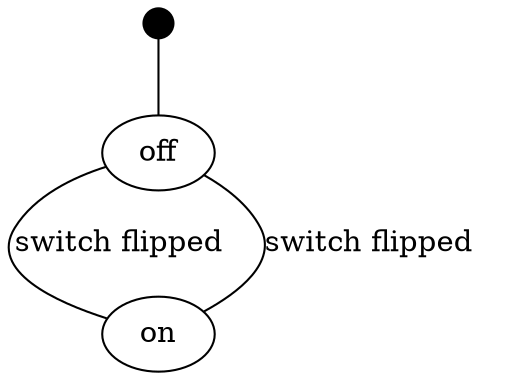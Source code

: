 graph "super simple fsm" {
    initial [shape=point width=0.2];

    initial -- off;
    off -- on [label="switch flipped    "]
    on -- off [label="switch flipped    "]
}
